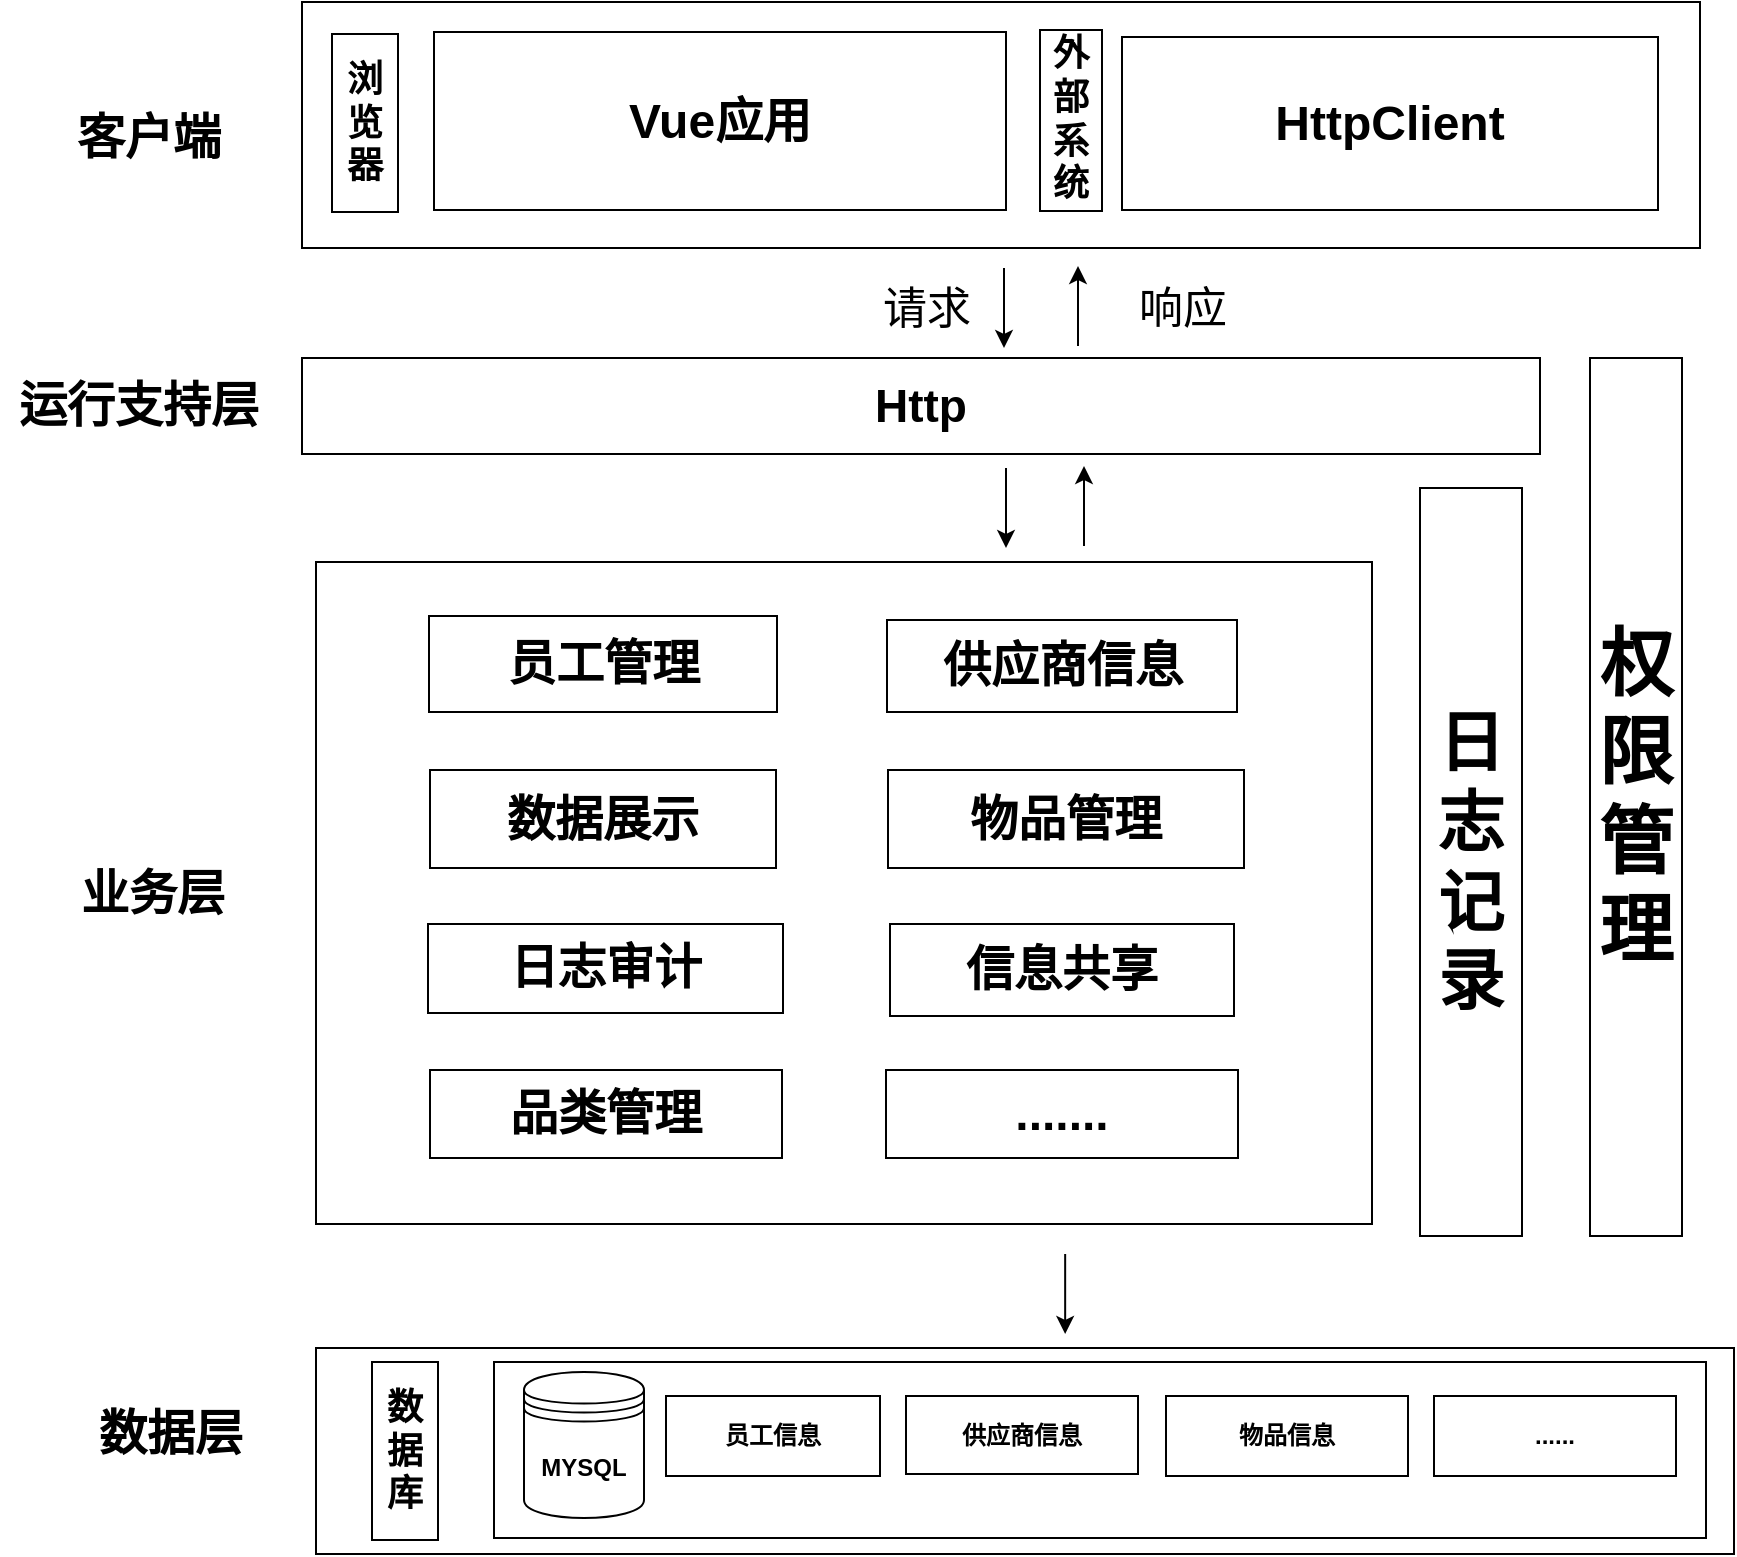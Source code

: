 <mxfile version="26.0.14">
  <diagram name="第 1 页" id="XyVI9S_oVfnOOk0DaSvn">
    <mxGraphModel dx="2003" dy="882" grid="0" gridSize="10" guides="1" tooltips="1" connect="1" arrows="1" fold="1" page="0" pageScale="1" pageWidth="827" pageHeight="1169" math="0" shadow="0">
      <root>
        <mxCell id="0" />
        <mxCell id="1" parent="0" />
        <mxCell id="0Wx0PgzZWX51oEMOdkHR-4" value="" style="rounded=0;whiteSpace=wrap;html=1;" vertex="1" parent="1">
          <mxGeometry x="-4" y="43" width="699" height="123" as="geometry" />
        </mxCell>
        <mxCell id="0Wx0PgzZWX51oEMOdkHR-5" value="&lt;font style=&quot;font-size: 18px;&quot;&gt;&lt;b style=&quot;&quot;&gt;浏览器&lt;/b&gt;&lt;/font&gt;" style="rounded=0;whiteSpace=wrap;html=1;" vertex="1" parent="1">
          <mxGeometry x="11" y="59" width="33" height="89" as="geometry" />
        </mxCell>
        <mxCell id="0Wx0PgzZWX51oEMOdkHR-6" value="&lt;font style=&quot;font-size: 24px;&quot;&gt;&lt;b&gt;Vue应用&lt;/b&gt;&lt;/font&gt;" style="rounded=0;whiteSpace=wrap;html=1;" vertex="1" parent="1">
          <mxGeometry x="62" y="58" width="286" height="89" as="geometry" />
        </mxCell>
        <mxCell id="0Wx0PgzZWX51oEMOdkHR-7" value="&lt;font style=&quot;font-size: 18px;&quot;&gt;&lt;b style=&quot;&quot;&gt;外部系统&lt;/b&gt;&lt;/font&gt;" style="rounded=0;whiteSpace=wrap;html=1;" vertex="1" parent="1">
          <mxGeometry x="365" y="57" width="31" height="90.5" as="geometry" />
        </mxCell>
        <mxCell id="0Wx0PgzZWX51oEMOdkHR-8" value="&lt;font style=&quot;font-size: 24px;&quot;&gt;&lt;b&gt;HttpClient&lt;/b&gt;&lt;/font&gt;" style="rounded=0;whiteSpace=wrap;html=1;" vertex="1" parent="1">
          <mxGeometry x="406" y="60.5" width="268" height="86.5" as="geometry" />
        </mxCell>
        <mxCell id="0Wx0PgzZWX51oEMOdkHR-9" value="&lt;font style=&quot;font-size: 23px;&quot;&gt;&lt;b&gt;Http&lt;/b&gt;&lt;/font&gt;" style="rounded=0;whiteSpace=wrap;html=1;" vertex="1" parent="1">
          <mxGeometry x="-4" y="221" width="619" height="48" as="geometry" />
        </mxCell>
        <mxCell id="0Wx0PgzZWX51oEMOdkHR-10" value="" style="rounded=0;whiteSpace=wrap;html=1;" vertex="1" parent="1">
          <mxGeometry x="3" y="323" width="528" height="331" as="geometry" />
        </mxCell>
        <mxCell id="0Wx0PgzZWX51oEMOdkHR-11" value="" style="rounded=0;whiteSpace=wrap;html=1;" vertex="1" parent="1">
          <mxGeometry x="3" y="716" width="709" height="103" as="geometry" />
        </mxCell>
        <mxCell id="0Wx0PgzZWX51oEMOdkHR-14" value="" style="endArrow=classic;html=1;rounded=0;" edge="1" parent="1">
          <mxGeometry width="50" height="50" relative="1" as="geometry">
            <mxPoint x="347" y="176" as="sourcePoint" />
            <mxPoint x="347" y="216" as="targetPoint" />
          </mxGeometry>
        </mxCell>
        <mxCell id="0Wx0PgzZWX51oEMOdkHR-15" value="" style="endArrow=none;html=1;rounded=0;startFill=1;strokeColor=default;startArrow=classic;" edge="1" parent="1">
          <mxGeometry width="50" height="50" relative="1" as="geometry">
            <mxPoint x="384" y="175" as="sourcePoint" />
            <mxPoint x="384" y="215" as="targetPoint" />
          </mxGeometry>
        </mxCell>
        <mxCell id="0Wx0PgzZWX51oEMOdkHR-16" value="&lt;font style=&quot;font-size: 37px;&quot;&gt;&lt;b&gt;权限管理&lt;/b&gt;&lt;/font&gt;" style="rounded=0;whiteSpace=wrap;html=1;" vertex="1" parent="1">
          <mxGeometry x="640" y="221" width="46" height="439" as="geometry" />
        </mxCell>
        <mxCell id="0Wx0PgzZWX51oEMOdkHR-17" value="&lt;font style=&quot;font-size: 33px;&quot;&gt;&lt;b&gt;日志记录&lt;/b&gt;&lt;/font&gt;" style="rounded=0;whiteSpace=wrap;html=1;" vertex="1" parent="1">
          <mxGeometry x="555" y="286" width="51" height="374" as="geometry" />
        </mxCell>
        <mxCell id="0Wx0PgzZWX51oEMOdkHR-18" value="" style="endArrow=classic;html=1;rounded=0;" edge="1" parent="1">
          <mxGeometry width="50" height="50" relative="1" as="geometry">
            <mxPoint x="348" y="276" as="sourcePoint" />
            <mxPoint x="348" y="316" as="targetPoint" />
          </mxGeometry>
        </mxCell>
        <mxCell id="0Wx0PgzZWX51oEMOdkHR-19" value="" style="endArrow=none;html=1;rounded=0;startFill=1;strokeColor=default;startArrow=classic;" edge="1" parent="1">
          <mxGeometry width="50" height="50" relative="1" as="geometry">
            <mxPoint x="387" y="275" as="sourcePoint" />
            <mxPoint x="387" y="315" as="targetPoint" />
          </mxGeometry>
        </mxCell>
        <mxCell id="0Wx0PgzZWX51oEMOdkHR-20" value="&lt;font style=&quot;font-size: 22px;&quot;&gt;请求&lt;/font&gt;" style="text;html=1;align=center;verticalAlign=middle;resizable=0;points=[];autosize=1;strokeColor=none;fillColor=none;" vertex="1" parent="1">
          <mxGeometry x="277" y="178" width="62" height="38" as="geometry" />
        </mxCell>
        <mxCell id="0Wx0PgzZWX51oEMOdkHR-21" value="&lt;span style=&quot;font-size: 22px;&quot;&gt;响应&lt;/span&gt;" style="text;html=1;align=center;verticalAlign=middle;resizable=0;points=[];autosize=1;strokeColor=none;fillColor=none;" vertex="1" parent="1">
          <mxGeometry x="405" y="178" width="62" height="38" as="geometry" />
        </mxCell>
        <mxCell id="0Wx0PgzZWX51oEMOdkHR-22" value="&lt;font style=&quot;font-size: 24px;&quot;&gt;员工管理&lt;/font&gt;" style="rounded=0;whiteSpace=wrap;html=1;fontStyle=1" vertex="1" parent="1">
          <mxGeometry x="59.5" y="350" width="174" height="48" as="geometry" />
        </mxCell>
        <mxCell id="0Wx0PgzZWX51oEMOdkHR-23" value="&lt;span style=&quot;font-size: 24px;&quot;&gt;&lt;b&gt;供应商信息&lt;/b&gt;&lt;/span&gt;" style="rounded=0;whiteSpace=wrap;html=1;" vertex="1" parent="1">
          <mxGeometry x="288.5" y="352" width="175" height="46" as="geometry" />
        </mxCell>
        <mxCell id="0Wx0PgzZWX51oEMOdkHR-24" value="&lt;span style=&quot;font-size: 24px;&quot;&gt;物品管理&lt;/span&gt;" style="rounded=0;whiteSpace=wrap;html=1;fontStyle=1" vertex="1" parent="1">
          <mxGeometry x="289" y="427" width="178" height="49" as="geometry" />
        </mxCell>
        <mxCell id="0Wx0PgzZWX51oEMOdkHR-25" value="&lt;span style=&quot;font-size: 24px;&quot;&gt;&lt;b&gt;数据展示&lt;/b&gt;&lt;/span&gt;" style="rounded=0;whiteSpace=wrap;html=1;" vertex="1" parent="1">
          <mxGeometry x="60" y="427" width="173" height="49" as="geometry" />
        </mxCell>
        <mxCell id="0Wx0PgzZWX51oEMOdkHR-26" value="&lt;span style=&quot;font-size: 24px;&quot;&gt;日志审计&lt;/span&gt;" style="rounded=0;whiteSpace=wrap;html=1;fontStyle=1" vertex="1" parent="1">
          <mxGeometry x="59" y="504" width="177.5" height="44.5" as="geometry" />
        </mxCell>
        <mxCell id="0Wx0PgzZWX51oEMOdkHR-27" value="&lt;span style=&quot;font-size: 24px;&quot;&gt;信息共享&lt;/span&gt;" style="rounded=0;whiteSpace=wrap;html=1;fontStyle=1" vertex="1" parent="1">
          <mxGeometry x="290" y="504" width="172" height="46" as="geometry" />
        </mxCell>
        <mxCell id="0Wx0PgzZWX51oEMOdkHR-28" value="&lt;span style=&quot;font-size: 24px;&quot;&gt;品类管理&lt;/span&gt;" style="rounded=0;whiteSpace=wrap;html=1;fontStyle=1" vertex="1" parent="1">
          <mxGeometry x="60" y="577" width="176" height="44" as="geometry" />
        </mxCell>
        <mxCell id="0Wx0PgzZWX51oEMOdkHR-29" value="&lt;span style=&quot;font-size: 24px;&quot;&gt;.......&lt;/span&gt;" style="rounded=0;whiteSpace=wrap;html=1;fontStyle=1" vertex="1" parent="1">
          <mxGeometry x="288" y="577" width="176" height="44" as="geometry" />
        </mxCell>
        <mxCell id="0Wx0PgzZWX51oEMOdkHR-34" value="" style="endArrow=classic;html=1;rounded=0;" edge="1" parent="1">
          <mxGeometry width="50" height="50" relative="1" as="geometry">
            <mxPoint x="377.58" y="669" as="sourcePoint" />
            <mxPoint x="377.58" y="709" as="targetPoint" />
          </mxGeometry>
        </mxCell>
        <mxCell id="0Wx0PgzZWX51oEMOdkHR-36" value="&lt;span style=&quot;font-size: 18px;&quot;&gt;&lt;b&gt;数据库&lt;/b&gt;&lt;/span&gt;" style="rounded=0;whiteSpace=wrap;html=1;" vertex="1" parent="1">
          <mxGeometry x="31" y="723" width="33" height="89" as="geometry" />
        </mxCell>
        <mxCell id="0Wx0PgzZWX51oEMOdkHR-38" value="" style="rounded=0;whiteSpace=wrap;html=1;" vertex="1" parent="1">
          <mxGeometry x="92" y="723" width="606" height="88" as="geometry" />
        </mxCell>
        <mxCell id="0Wx0PgzZWX51oEMOdkHR-37" value="MYSQL" style="shape=datastore;whiteSpace=wrap;html=1;fontStyle=1" vertex="1" parent="1">
          <mxGeometry x="107" y="728" width="60" height="73" as="geometry" />
        </mxCell>
        <mxCell id="0Wx0PgzZWX51oEMOdkHR-39" value="员工信息" style="rounded=0;whiteSpace=wrap;html=1;fontStyle=1" vertex="1" parent="1">
          <mxGeometry x="178" y="740" width="107" height="40" as="geometry" />
        </mxCell>
        <mxCell id="0Wx0PgzZWX51oEMOdkHR-40" value="供应商信息" style="rounded=0;whiteSpace=wrap;html=1;fontStyle=1" vertex="1" parent="1">
          <mxGeometry x="298" y="740" width="116" height="39" as="geometry" />
        </mxCell>
        <mxCell id="0Wx0PgzZWX51oEMOdkHR-41" value="物品信息" style="rounded=0;whiteSpace=wrap;html=1;fontStyle=1" vertex="1" parent="1">
          <mxGeometry x="428" y="740" width="121" height="40" as="geometry" />
        </mxCell>
        <mxCell id="0Wx0PgzZWX51oEMOdkHR-43" value="......" style="rounded=0;whiteSpace=wrap;html=1;fontStyle=1" vertex="1" parent="1">
          <mxGeometry x="562" y="740" width="121" height="40" as="geometry" />
        </mxCell>
        <mxCell id="0Wx0PgzZWX51oEMOdkHR-44" value="客户端" style="text;html=1;align=center;verticalAlign=middle;resizable=0;points=[];autosize=1;strokeColor=none;fillColor=none;fontSize=24;fontStyle=1" vertex="1" parent="1">
          <mxGeometry x="-126" y="90" width="90" height="41" as="geometry" />
        </mxCell>
        <mxCell id="0Wx0PgzZWX51oEMOdkHR-45" value="运行支持层" style="text;html=1;align=center;verticalAlign=middle;resizable=0;points=[];autosize=1;strokeColor=none;fillColor=none;fontSize=24;fontStyle=1" vertex="1" parent="1">
          <mxGeometry x="-155" y="224" width="138" height="41" as="geometry" />
        </mxCell>
        <mxCell id="0Wx0PgzZWX51oEMOdkHR-46" value="业务层" style="text;html=1;align=center;verticalAlign=middle;resizable=0;points=[];autosize=1;strokeColor=none;fillColor=none;fontSize=24;fontStyle=1" vertex="1" parent="1">
          <mxGeometry x="-124" y="468" width="90" height="41" as="geometry" />
        </mxCell>
        <mxCell id="0Wx0PgzZWX51oEMOdkHR-47" value="数据层" style="text;html=1;align=center;verticalAlign=middle;resizable=0;points=[];autosize=1;strokeColor=none;fillColor=none;fontSize=24;fontStyle=1" vertex="1" parent="1">
          <mxGeometry x="-115" y="738" width="90" height="41" as="geometry" />
        </mxCell>
      </root>
    </mxGraphModel>
  </diagram>
</mxfile>
